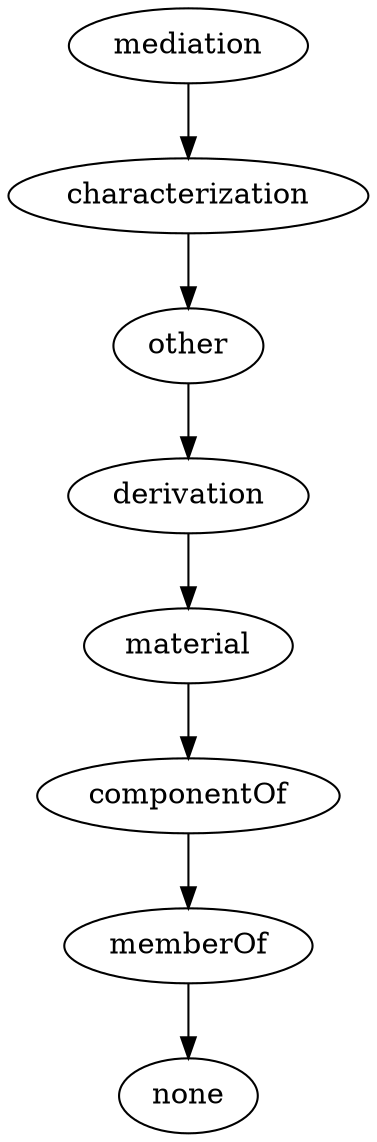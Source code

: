 strict digraph {
mediation;
characterization;
other;
derivation;
material;
componentOf;
memberOf;
none;
mediation -> characterization;
characterization -> other;
other -> derivation;
derivation -> material;
material -> componentOf;
componentOf -> memberOf;
memberOf -> none;
}

